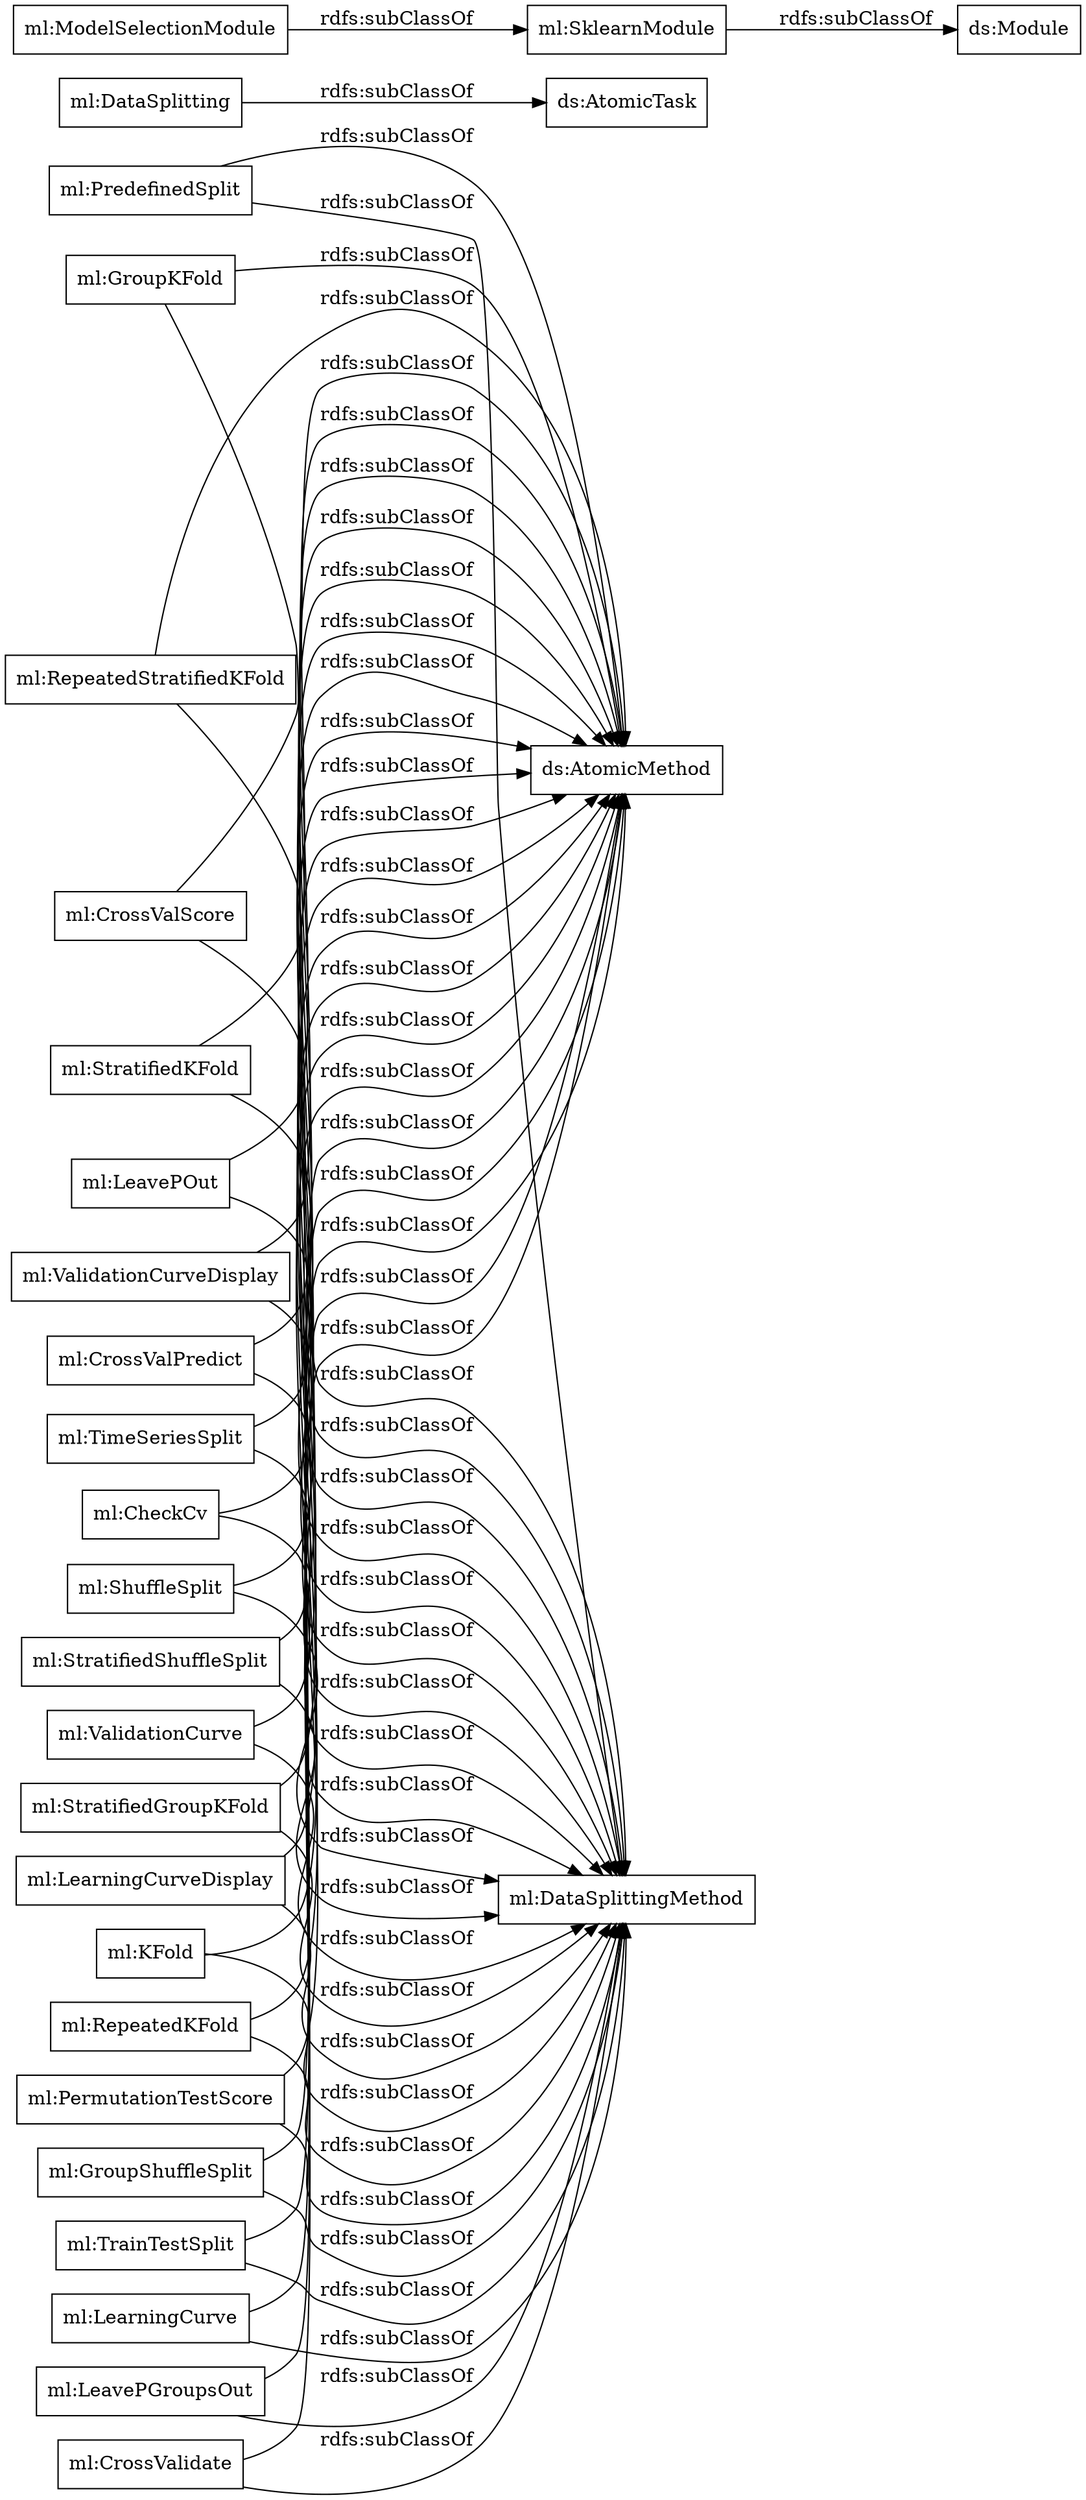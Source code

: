digraph ar2dtool_diagram { 
rankdir=LR;
size="1000"
node [shape = rectangle, color="black"]; "ml:PredefinedSplit" "ml:GroupKFold" "ml:RepeatedStratifiedKFold" "ml:CrossValScore" "ml:CheckCv" "ml:RepeatedKFold" "ml:DataSplitting" "ml:TrainTestSplit" "ml:LeavePOut" "ml:StratifiedShuffleSplit" "ml:LeavePGroupsOut" "ml:ValidationCurve" "ml:SklearnModule" "ml:ValidationCurveDisplay" "ml:ModelSelectionModule" "ml:StratifiedKFold" "ml:TimeSeriesSplit" "ml:PermutationTestScore" "ml:GroupShuffleSplit" "ml:CrossValidate" "ml:CrossValPredict" "ml:KFold" "ml:LearningCurve" "ml:ShuffleSplit" "ml:LearningCurveDisplay" "ml:StratifiedGroupKFold" ; /*classes style*/
	"ml:StratifiedShuffleSplit" -> "ml:DataSplittingMethod" [ label = "rdfs:subClassOf" ];
	"ml:StratifiedShuffleSplit" -> "ds:AtomicMethod" [ label = "rdfs:subClassOf" ];
	"ml:RepeatedStratifiedKFold" -> "ml:DataSplittingMethod" [ label = "rdfs:subClassOf" ];
	"ml:RepeatedStratifiedKFold" -> "ds:AtomicMethod" [ label = "rdfs:subClassOf" ];
	"ml:LeavePOut" -> "ml:DataSplittingMethod" [ label = "rdfs:subClassOf" ];
	"ml:LeavePOut" -> "ds:AtomicMethod" [ label = "rdfs:subClassOf" ];
	"ml:KFold" -> "ml:DataSplittingMethod" [ label = "rdfs:subClassOf" ];
	"ml:KFold" -> "ds:AtomicMethod" [ label = "rdfs:subClassOf" ];
	"ml:CheckCv" -> "ml:DataSplittingMethod" [ label = "rdfs:subClassOf" ];
	"ml:CheckCv" -> "ds:AtomicMethod" [ label = "rdfs:subClassOf" ];
	"ml:ModelSelectionModule" -> "ml:SklearnModule" [ label = "rdfs:subClassOf" ];
	"ml:LeavePGroupsOut" -> "ml:DataSplittingMethod" [ label = "rdfs:subClassOf" ];
	"ml:LeavePGroupsOut" -> "ds:AtomicMethod" [ label = "rdfs:subClassOf" ];
	"ml:DataSplitting" -> "ds:AtomicTask" [ label = "rdfs:subClassOf" ];
	"ml:GroupShuffleSplit" -> "ml:DataSplittingMethod" [ label = "rdfs:subClassOf" ];
	"ml:GroupShuffleSplit" -> "ds:AtomicMethod" [ label = "rdfs:subClassOf" ];
	"ml:RepeatedKFold" -> "ml:DataSplittingMethod" [ label = "rdfs:subClassOf" ];
	"ml:RepeatedKFold" -> "ds:AtomicMethod" [ label = "rdfs:subClassOf" ];
	"ml:ValidationCurve" -> "ml:DataSplittingMethod" [ label = "rdfs:subClassOf" ];
	"ml:ValidationCurve" -> "ds:AtomicMethod" [ label = "rdfs:subClassOf" ];
	"ml:PredefinedSplit" -> "ml:DataSplittingMethod" [ label = "rdfs:subClassOf" ];
	"ml:PredefinedSplit" -> "ds:AtomicMethod" [ label = "rdfs:subClassOf" ];
	"ml:ValidationCurveDisplay" -> "ml:DataSplittingMethod" [ label = "rdfs:subClassOf" ];
	"ml:ValidationCurveDisplay" -> "ds:AtomicMethod" [ label = "rdfs:subClassOf" ];
	"ml:TrainTestSplit" -> "ml:DataSplittingMethod" [ label = "rdfs:subClassOf" ];
	"ml:TrainTestSplit" -> "ds:AtomicMethod" [ label = "rdfs:subClassOf" ];
	"ml:SklearnModule" -> "ds:Module" [ label = "rdfs:subClassOf" ];
	"ml:LearningCurve" -> "ml:DataSplittingMethod" [ label = "rdfs:subClassOf" ];
	"ml:LearningCurve" -> "ds:AtomicMethod" [ label = "rdfs:subClassOf" ];
	"ml:LearningCurveDisplay" -> "ml:DataSplittingMethod" [ label = "rdfs:subClassOf" ];
	"ml:LearningCurveDisplay" -> "ds:AtomicMethod" [ label = "rdfs:subClassOf" ];
	"ml:CrossValidate" -> "ml:DataSplittingMethod" [ label = "rdfs:subClassOf" ];
	"ml:CrossValidate" -> "ds:AtomicMethod" [ label = "rdfs:subClassOf" ];
	"ml:CrossValPredict" -> "ml:DataSplittingMethod" [ label = "rdfs:subClassOf" ];
	"ml:CrossValPredict" -> "ds:AtomicMethod" [ label = "rdfs:subClassOf" ];
	"ml:PermutationTestScore" -> "ml:DataSplittingMethod" [ label = "rdfs:subClassOf" ];
	"ml:PermutationTestScore" -> "ds:AtomicMethod" [ label = "rdfs:subClassOf" ];
	"ml:StratifiedKFold" -> "ml:DataSplittingMethod" [ label = "rdfs:subClassOf" ];
	"ml:StratifiedKFold" -> "ds:AtomicMethod" [ label = "rdfs:subClassOf" ];
	"ml:CrossValScore" -> "ml:DataSplittingMethod" [ label = "rdfs:subClassOf" ];
	"ml:CrossValScore" -> "ds:AtomicMethod" [ label = "rdfs:subClassOf" ];
	"ml:ShuffleSplit" -> "ml:DataSplittingMethod" [ label = "rdfs:subClassOf" ];
	"ml:ShuffleSplit" -> "ds:AtomicMethod" [ label = "rdfs:subClassOf" ];
	"ml:StratifiedGroupKFold" -> "ml:DataSplittingMethod" [ label = "rdfs:subClassOf" ];
	"ml:StratifiedGroupKFold" -> "ds:AtomicMethod" [ label = "rdfs:subClassOf" ];
	"ml:TimeSeriesSplit" -> "ml:DataSplittingMethod" [ label = "rdfs:subClassOf" ];
	"ml:TimeSeriesSplit" -> "ds:AtomicMethod" [ label = "rdfs:subClassOf" ];
	"ml:GroupKFold" -> "ml:DataSplittingMethod" [ label = "rdfs:subClassOf" ];
	"ml:GroupKFold" -> "ds:AtomicMethod" [ label = "rdfs:subClassOf" ];

}
